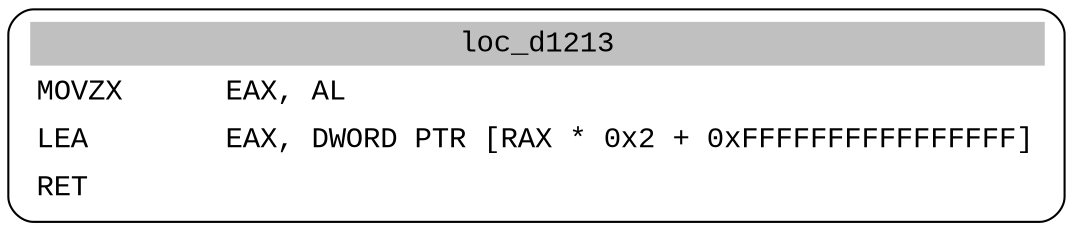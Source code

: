 digraph asm_graph {
1941 [
shape="Mrecord" fontname="Courier New"label =<<table border="0" cellborder="0" cellpadding="3"><tr><td align="center" colspan="2" bgcolor="grey">loc_d1213</td></tr><tr><td align="left">MOVZX      EAX, AL</td></tr><tr><td align="left">LEA        EAX, DWORD PTR [RAX * 0x2 + 0xFFFFFFFFFFFFFFFF]</td></tr><tr><td align="left">RET        </td></tr></table>> ];
}